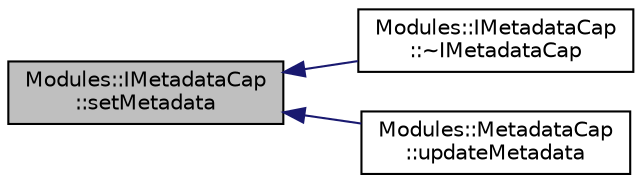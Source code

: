 digraph "Modules::IMetadataCap::setMetadata"
{
 // INTERACTIVE_SVG=YES
  edge [fontname="Helvetica",fontsize="10",labelfontname="Helvetica",labelfontsize="10"];
  node [fontname="Helvetica",fontsize="10",shape=record];
  rankdir="LR";
  Node1 [label="Modules::IMetadataCap\l::setMetadata",height=0.2,width=0.4,color="black", fillcolor="grey75", style="filled", fontcolor="black"];
  Node1 -> Node2 [dir="back",color="midnightblue",fontsize="10",style="solid",fontname="Helvetica"];
  Node2 [label="Modules::IMetadataCap\l::~IMetadataCap",height=0.2,width=0.4,color="black", fillcolor="white", style="filled",URL="$struct_modules_1_1_i_metadata_cap.html#a0e658f279d690670bac3e1ba33e45243"];
  Node1 -> Node3 [dir="back",color="midnightblue",fontsize="10",style="solid",fontname="Helvetica"];
  Node3 [label="Modules::MetadataCap\l::updateMetadata",height=0.2,width=0.4,color="black", fillcolor="white", style="filled",URL="$class_modules_1_1_metadata_cap.html#a57882fef5ffe289b38c8fbf41dcd18c2"];
}
